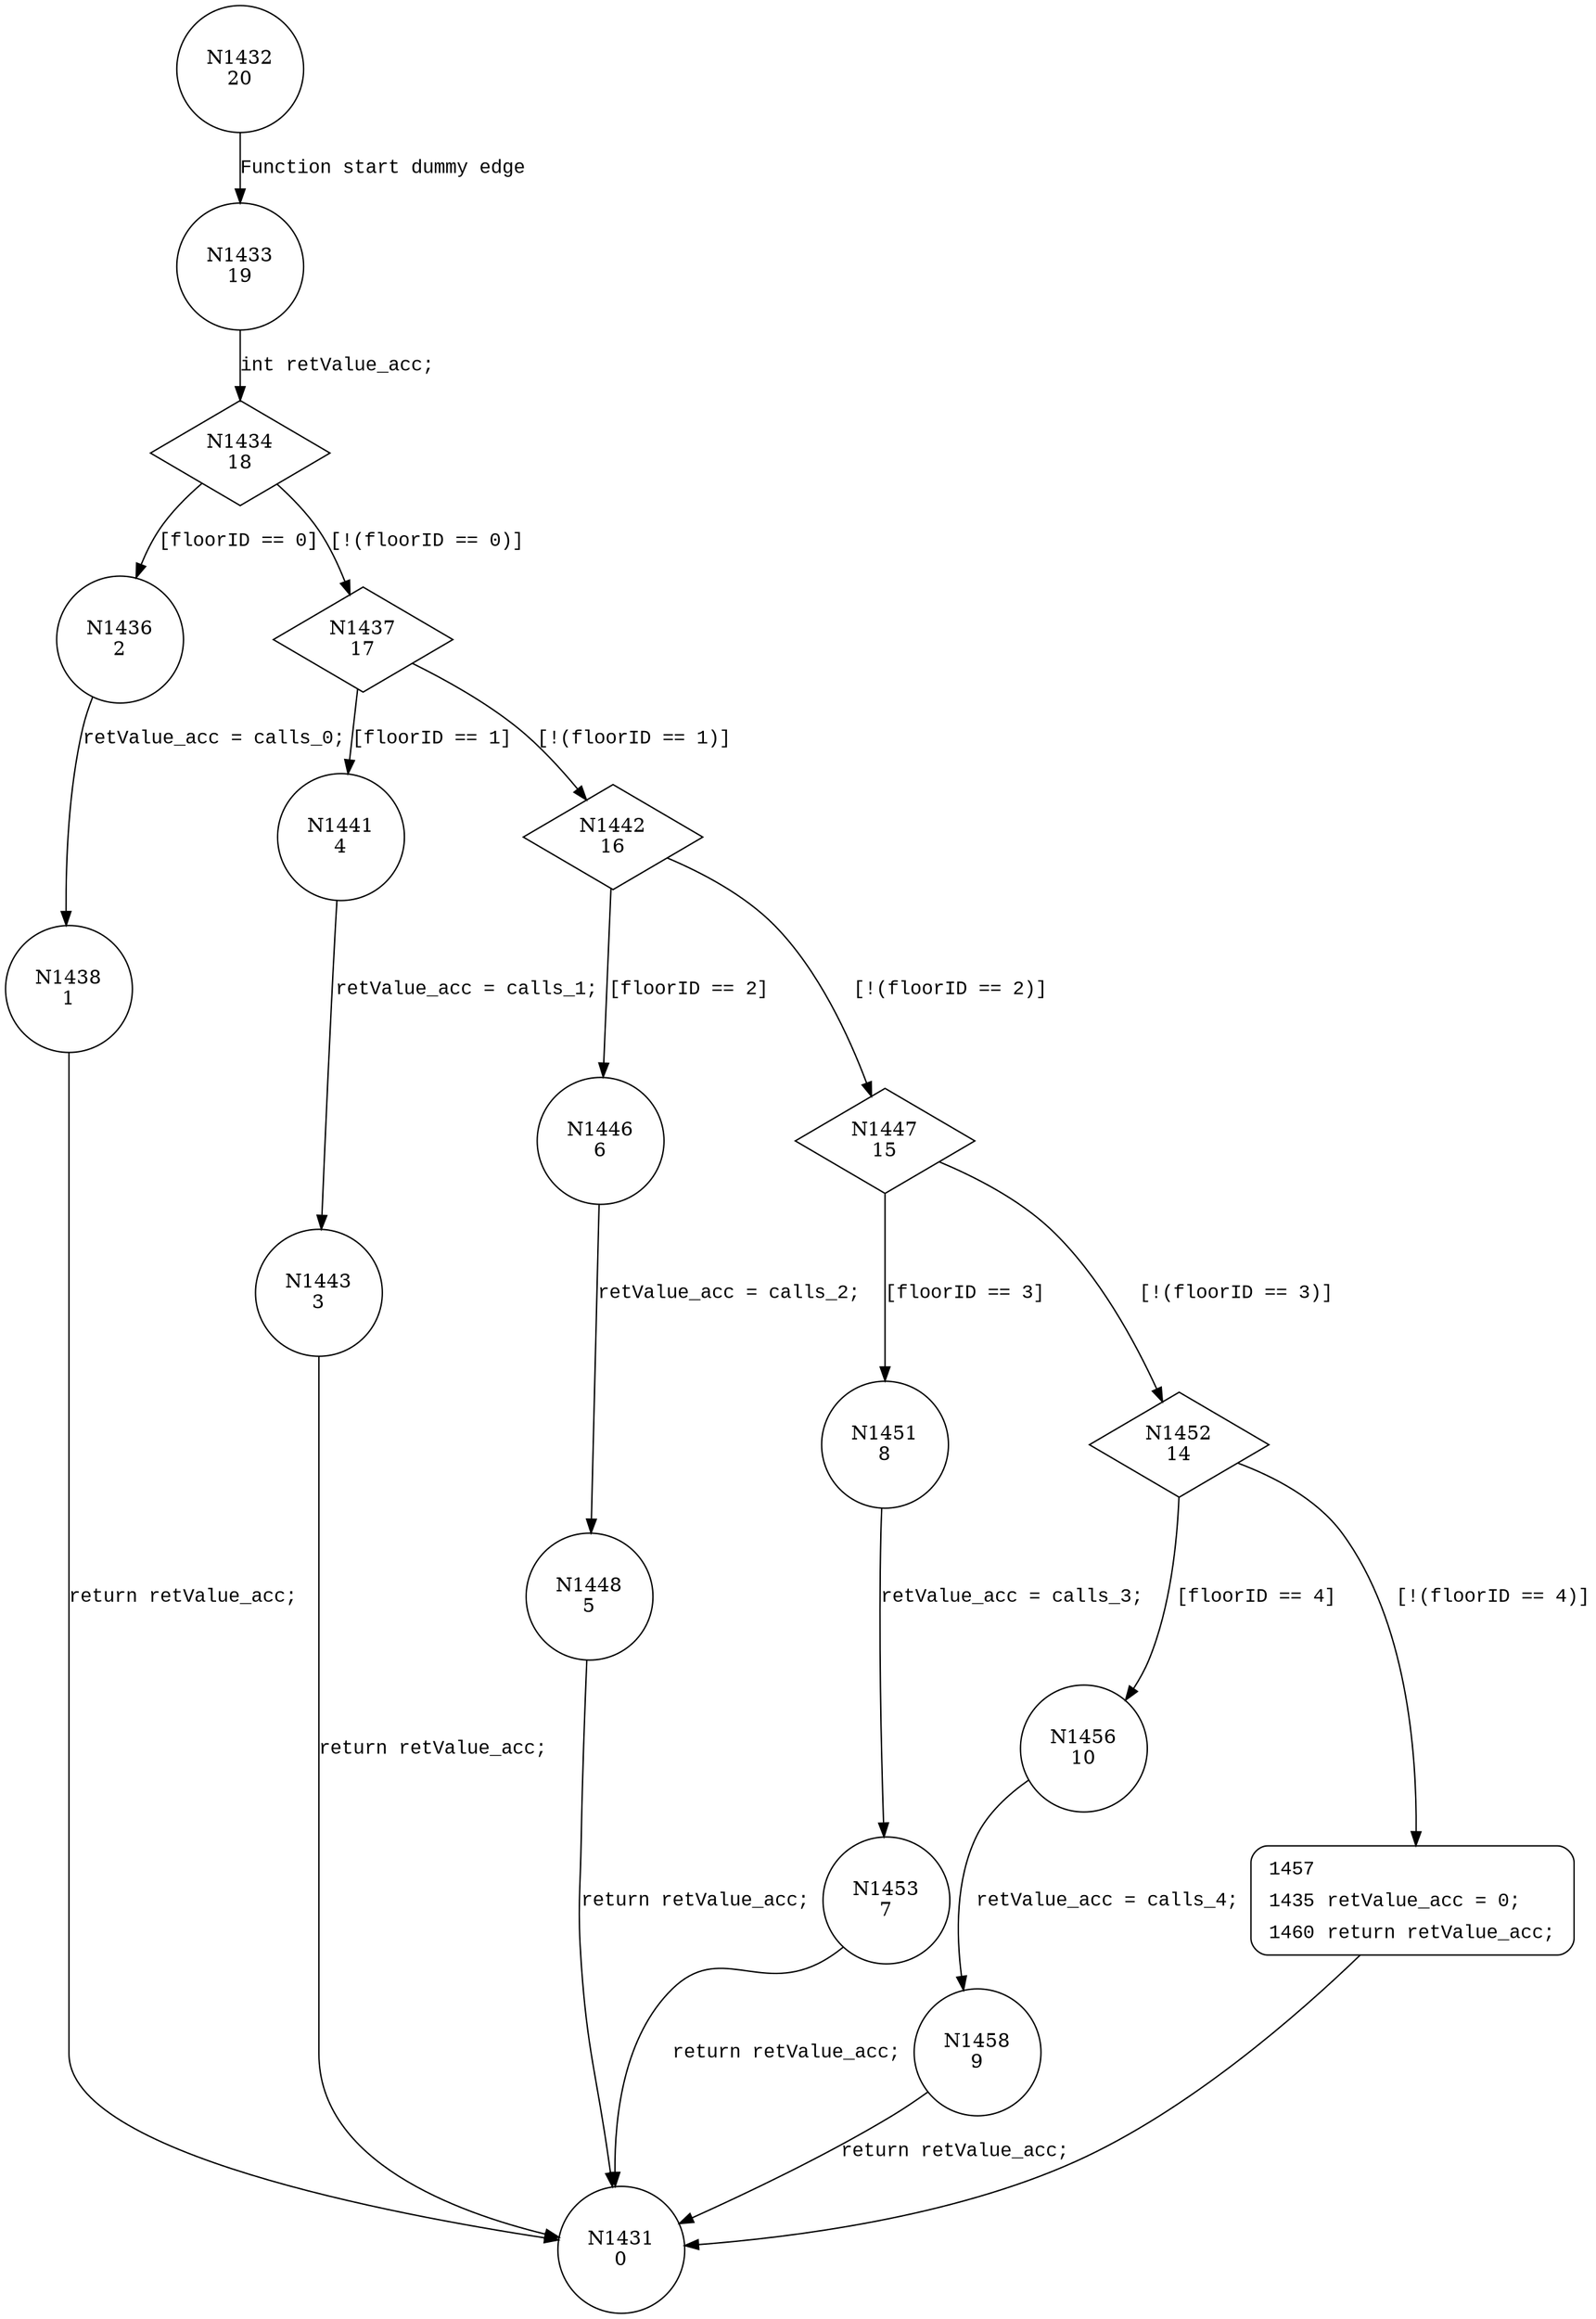 digraph isFloorCalling {
1432 [shape="circle" label="N1432\n20"]
1433 [shape="circle" label="N1433\n19"]
1434 [shape="diamond" label="N1434\n18"]
1436 [shape="circle" label="N1436\n2"]
1437 [shape="diamond" label="N1437\n17"]
1441 [shape="circle" label="N1441\n4"]
1442 [shape="diamond" label="N1442\n16"]
1446 [shape="circle" label="N1446\n6"]
1447 [shape="diamond" label="N1447\n15"]
1451 [shape="circle" label="N1451\n8"]
1452 [shape="diamond" label="N1452\n14"]
1456 [shape="circle" label="N1456\n10"]
1457 [shape="circle" label="N1457\n13"]
1458 [shape="circle" label="N1458\n9"]
1453 [shape="circle" label="N1453\n7"]
1448 [shape="circle" label="N1448\n5"]
1443 [shape="circle" label="N1443\n3"]
1438 [shape="circle" label="N1438\n1"]
1431 [shape="circle" label="N1431\n0"]
1457 [style="filled,bold" penwidth="1" fillcolor="white" fontname="Courier New" shape="Mrecord" label=<<table border="0" cellborder="0" cellpadding="3" bgcolor="white"><tr><td align="right">1457</td><td align="left"></td></tr><tr><td align="right">1435</td><td align="left">retValue_acc = 0;</td></tr><tr><td align="right">1460</td><td align="left">return retValue_acc;</td></tr></table>>]
1457 -> 1431[label=""]
1432 -> 1433 [label="Function start dummy edge" fontname="Courier New"]
1434 -> 1436 [label="[floorID == 0]" fontname="Courier New"]
1434 -> 1437 [label="[!(floorID == 0)]" fontname="Courier New"]
1437 -> 1441 [label="[floorID == 1]" fontname="Courier New"]
1437 -> 1442 [label="[!(floorID == 1)]" fontname="Courier New"]
1442 -> 1446 [label="[floorID == 2]" fontname="Courier New"]
1442 -> 1447 [label="[!(floorID == 2)]" fontname="Courier New"]
1447 -> 1451 [label="[floorID == 3]" fontname="Courier New"]
1447 -> 1452 [label="[!(floorID == 3)]" fontname="Courier New"]
1452 -> 1456 [label="[floorID == 4]" fontname="Courier New"]
1452 -> 1457 [label="[!(floorID == 4)]" fontname="Courier New"]
1456 -> 1458 [label="retValue_acc = calls_4;" fontname="Courier New"]
1451 -> 1453 [label="retValue_acc = calls_3;" fontname="Courier New"]
1446 -> 1448 [label="retValue_acc = calls_2;" fontname="Courier New"]
1441 -> 1443 [label="retValue_acc = calls_1;" fontname="Courier New"]
1436 -> 1438 [label="retValue_acc = calls_0;" fontname="Courier New"]
1433 -> 1434 [label="int retValue_acc;" fontname="Courier New"]
1458 -> 1431 [label="return retValue_acc;" fontname="Courier New"]
1453 -> 1431 [label="return retValue_acc;" fontname="Courier New"]
1448 -> 1431 [label="return retValue_acc;" fontname="Courier New"]
1443 -> 1431 [label="return retValue_acc;" fontname="Courier New"]
1438 -> 1431 [label="return retValue_acc;" fontname="Courier New"]
}